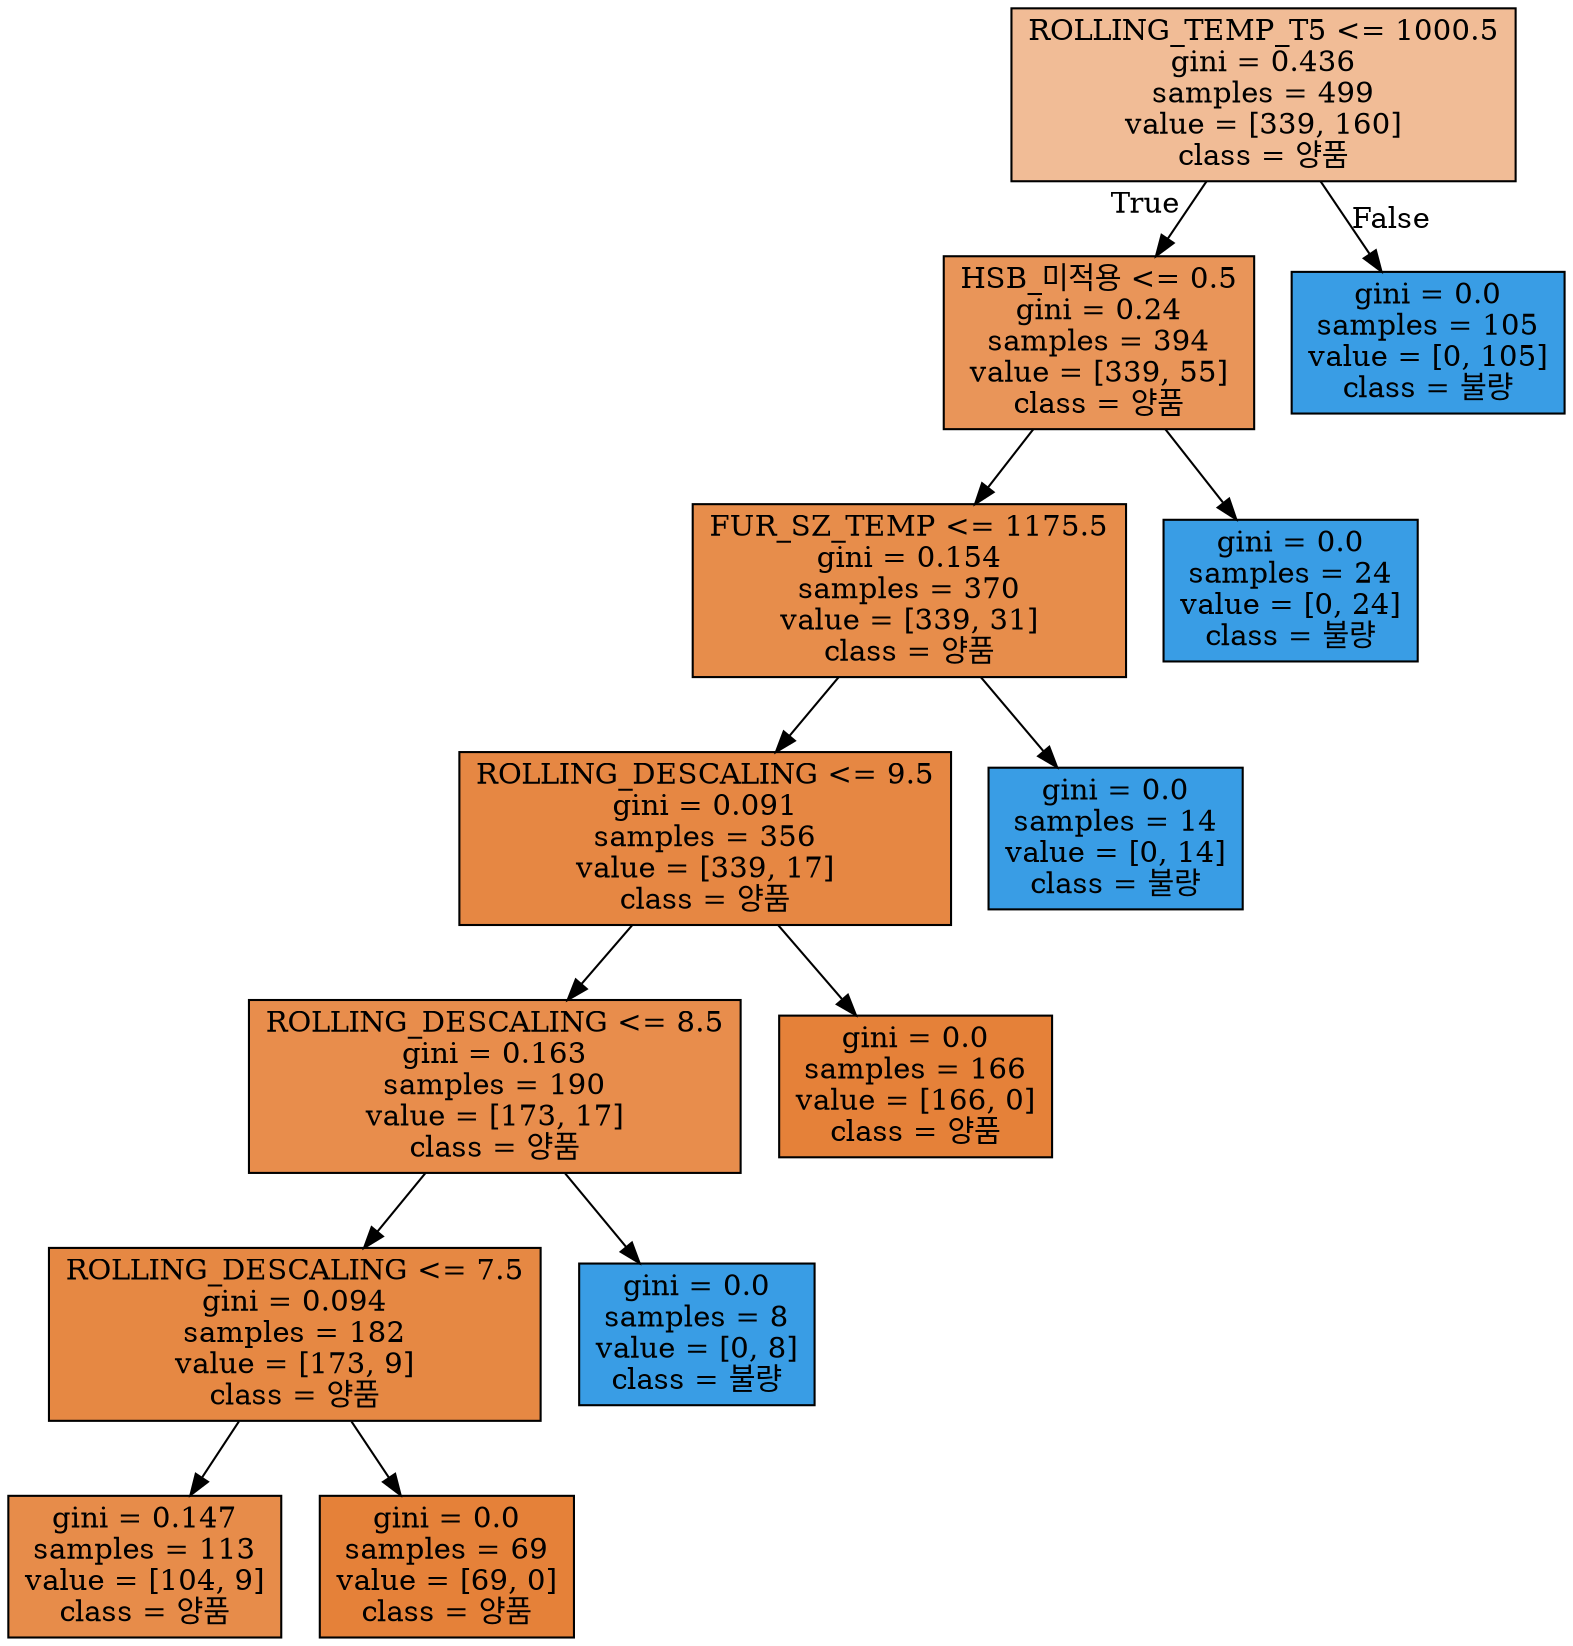digraph Tree {
node [shape=box, style="filled", color="black"] ;
0 [label="ROLLING_TEMP_T5 <= 1000.5\ngini = 0.436\nsamples = 499\nvalue = [339, 160]\nclass = 양품", fillcolor="#f1bc96"] ;
1 [label="HSB_미적용 <= 0.5\ngini = 0.24\nsamples = 394\nvalue = [339, 55]\nclass = 양품", fillcolor="#e99559"] ;
0 -> 1 [labeldistance=2.5, labelangle=45, headlabel="True"] ;
2 [label="FUR_SZ_TEMP <= 1175.5\ngini = 0.154\nsamples = 370\nvalue = [339, 31]\nclass = 양품", fillcolor="#e78d4b"] ;
1 -> 2 ;
3 [label="ROLLING_DESCALING <= 9.5\ngini = 0.091\nsamples = 356\nvalue = [339, 17]\nclass = 양품", fillcolor="#e68743"] ;
2 -> 3 ;
4 [label="ROLLING_DESCALING <= 8.5\ngini = 0.163\nsamples = 190\nvalue = [173, 17]\nclass = 양품", fillcolor="#e88d4c"] ;
3 -> 4 ;
5 [label="ROLLING_DESCALING <= 7.5\ngini = 0.094\nsamples = 182\nvalue = [173, 9]\nclass = 양품", fillcolor="#e68843"] ;
4 -> 5 ;
6 [label="gini = 0.147\nsamples = 113\nvalue = [104, 9]\nclass = 양품", fillcolor="#e78c4a"] ;
5 -> 6 ;
7 [label="gini = 0.0\nsamples = 69\nvalue = [69, 0]\nclass = 양품", fillcolor="#e58139"] ;
5 -> 7 ;
8 [label="gini = 0.0\nsamples = 8\nvalue = [0, 8]\nclass = 불량", fillcolor="#399de5"] ;
4 -> 8 ;
9 [label="gini = 0.0\nsamples = 166\nvalue = [166, 0]\nclass = 양품", fillcolor="#e58139"] ;
3 -> 9 ;
10 [label="gini = 0.0\nsamples = 14\nvalue = [0, 14]\nclass = 불량", fillcolor="#399de5"] ;
2 -> 10 ;
11 [label="gini = 0.0\nsamples = 24\nvalue = [0, 24]\nclass = 불량", fillcolor="#399de5"] ;
1 -> 11 ;
12 [label="gini = 0.0\nsamples = 105\nvalue = [0, 105]\nclass = 불량", fillcolor="#399de5"] ;
0 -> 12 [labeldistance=2.5, labelangle=-45, headlabel="False"] ;
}